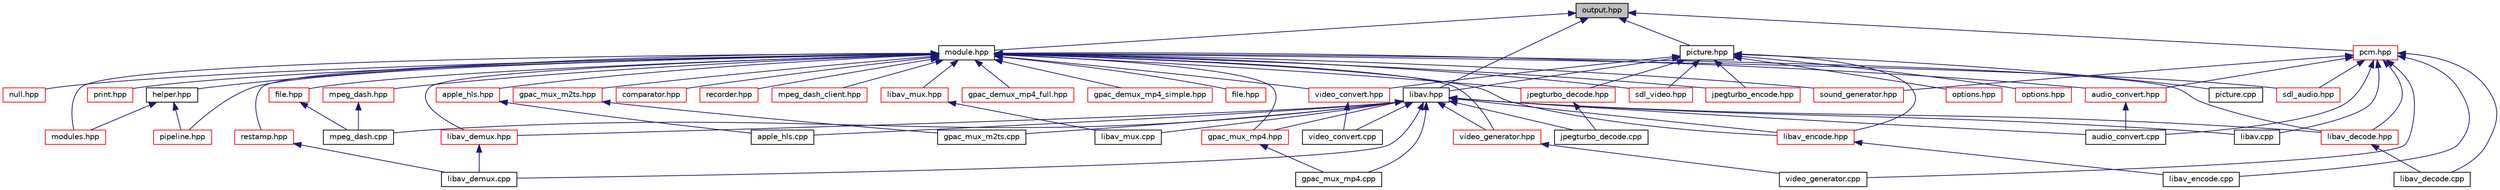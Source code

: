 digraph "output.hpp"
{
 // INTERACTIVE_SVG=YES
  edge [fontname="Helvetica",fontsize="10",labelfontname="Helvetica",labelfontsize="10"];
  node [fontname="Helvetica",fontsize="10",shape=record];
  Node1 [label="output.hpp",height=0.2,width=0.4,color="black", fillcolor="grey75", style="filled", fontcolor="black"];
  Node1 -> Node2 [dir="back",color="midnightblue",fontsize="10",style="solid",fontname="Helvetica"];
  Node2 [label="module.hpp",height=0.2,width=0.4,color="black", fillcolor="white", style="filled",URL="$module_8hpp.html"];
  Node2 -> Node3 [dir="back",color="midnightblue",fontsize="10",style="solid",fontname="Helvetica"];
  Node3 [label="pipeline.hpp",height=0.2,width=0.4,color="red", fillcolor="white", style="filled",URL="$pipeline_8hpp.html"];
  Node2 -> Node4 [dir="back",color="midnightblue",fontsize="10",style="solid",fontname="Helvetica"];
  Node4 [label="helper.hpp",height=0.2,width=0.4,color="black", fillcolor="white", style="filled",URL="$lib__modules_2utils_2helper_8hpp.html"];
  Node4 -> Node3 [dir="back",color="midnightblue",fontsize="10",style="solid",fontname="Helvetica"];
  Node4 -> Node5 [dir="back",color="midnightblue",fontsize="10",style="solid",fontname="Helvetica"];
  Node5 [label="modules.hpp",height=0.2,width=0.4,color="red", fillcolor="white", style="filled",URL="$modules_8hpp.html"];
  Node2 -> Node5 [dir="back",color="midnightblue",fontsize="10",style="solid",fontname="Helvetica"];
  Node2 -> Node6 [dir="back",color="midnightblue",fontsize="10",style="solid",fontname="Helvetica"];
  Node6 [label="jpegturbo_decode.hpp",height=0.2,width=0.4,color="red", fillcolor="white", style="filled",URL="$jpegturbo__decode_8hpp.html"];
  Node6 -> Node7 [dir="back",color="midnightblue",fontsize="10",style="solid",fontname="Helvetica"];
  Node7 [label="jpegturbo_decode.cpp",height=0.2,width=0.4,color="black", fillcolor="white", style="filled",URL="$jpegturbo__decode_8cpp.html"];
  Node2 -> Node8 [dir="back",color="midnightblue",fontsize="10",style="solid",fontname="Helvetica"];
  Node8 [label="libav_decode.hpp",height=0.2,width=0.4,color="red", fillcolor="white", style="filled",URL="$libav__decode_8hpp.html"];
  Node8 -> Node9 [dir="back",color="midnightblue",fontsize="10",style="solid",fontname="Helvetica"];
  Node9 [label="libav_decode.cpp",height=0.2,width=0.4,color="black", fillcolor="white", style="filled",URL="$libav__decode_8cpp.html"];
  Node2 -> Node10 [dir="back",color="midnightblue",fontsize="10",style="solid",fontname="Helvetica"];
  Node10 [label="gpac_demux_mp4_full.hpp",height=0.2,width=0.4,color="red", fillcolor="white", style="filled",URL="$gpac__demux__mp4__full_8hpp.html"];
  Node2 -> Node11 [dir="back",color="midnightblue",fontsize="10",style="solid",fontname="Helvetica"];
  Node11 [label="gpac_demux_mp4_simple.hpp",height=0.2,width=0.4,color="red", fillcolor="white", style="filled",URL="$gpac__demux__mp4__simple_8hpp.html"];
  Node2 -> Node12 [dir="back",color="midnightblue",fontsize="10",style="solid",fontname="Helvetica"];
  Node12 [label="libav_demux.hpp",height=0.2,width=0.4,color="red", fillcolor="white", style="filled",URL="$libav__demux_8hpp.html"];
  Node12 -> Node13 [dir="back",color="midnightblue",fontsize="10",style="solid",fontname="Helvetica"];
  Node13 [label="libav_demux.cpp",height=0.2,width=0.4,color="black", fillcolor="white", style="filled",URL="$libav__demux_8cpp.html"];
  Node2 -> Node14 [dir="back",color="midnightblue",fontsize="10",style="solid",fontname="Helvetica"];
  Node14 [label="jpegturbo_encode.hpp",height=0.2,width=0.4,color="red", fillcolor="white", style="filled",URL="$jpegturbo__encode_8hpp.html"];
  Node2 -> Node15 [dir="back",color="midnightblue",fontsize="10",style="solid",fontname="Helvetica"];
  Node15 [label="libav_encode.hpp",height=0.2,width=0.4,color="red", fillcolor="white", style="filled",URL="$libav__encode_8hpp.html"];
  Node15 -> Node16 [dir="back",color="midnightblue",fontsize="10",style="solid",fontname="Helvetica"];
  Node16 [label="libav_encode.cpp",height=0.2,width=0.4,color="black", fillcolor="white", style="filled",URL="$libav__encode_8cpp.html"];
  Node2 -> Node17 [dir="back",color="midnightblue",fontsize="10",style="solid",fontname="Helvetica"];
  Node17 [label="file.hpp",height=0.2,width=0.4,color="red", fillcolor="white", style="filled",URL="$in_2file_8hpp.html"];
  Node2 -> Node18 [dir="back",color="midnightblue",fontsize="10",style="solid",fontname="Helvetica"];
  Node18 [label="sound_generator.hpp",height=0.2,width=0.4,color="red", fillcolor="white", style="filled",URL="$sound__generator_8hpp.html"];
  Node2 -> Node19 [dir="back",color="midnightblue",fontsize="10",style="solid",fontname="Helvetica"];
  Node19 [label="video_generator.hpp",height=0.2,width=0.4,color="red", fillcolor="white", style="filled",URL="$video__generator_8hpp.html"];
  Node19 -> Node20 [dir="back",color="midnightblue",fontsize="10",style="solid",fontname="Helvetica"];
  Node20 [label="video_generator.cpp",height=0.2,width=0.4,color="black", fillcolor="white", style="filled",URL="$video__generator_8cpp.html"];
  Node2 -> Node21 [dir="back",color="midnightblue",fontsize="10",style="solid",fontname="Helvetica"];
  Node21 [label="gpac_mux_m2ts.hpp",height=0.2,width=0.4,color="red", fillcolor="white", style="filled",URL="$gpac__mux__m2ts_8hpp.html"];
  Node21 -> Node22 [dir="back",color="midnightblue",fontsize="10",style="solid",fontname="Helvetica"];
  Node22 [label="gpac_mux_m2ts.cpp",height=0.2,width=0.4,color="black", fillcolor="white", style="filled",URL="$gpac__mux__m2ts_8cpp.html"];
  Node2 -> Node23 [dir="back",color="midnightblue",fontsize="10",style="solid",fontname="Helvetica"];
  Node23 [label="gpac_mux_mp4.hpp",height=0.2,width=0.4,color="red", fillcolor="white", style="filled",URL="$gpac__mux__mp4_8hpp.html"];
  Node23 -> Node24 [dir="back",color="midnightblue",fontsize="10",style="solid",fontname="Helvetica"];
  Node24 [label="gpac_mux_mp4.cpp",height=0.2,width=0.4,color="black", fillcolor="white", style="filled",URL="$gpac__mux__mp4_8cpp.html"];
  Node2 -> Node25 [dir="back",color="midnightblue",fontsize="10",style="solid",fontname="Helvetica"];
  Node25 [label="libav_mux.hpp",height=0.2,width=0.4,color="red", fillcolor="white", style="filled",URL="$libav__mux_8hpp.html"];
  Node25 -> Node26 [dir="back",color="midnightblue",fontsize="10",style="solid",fontname="Helvetica"];
  Node26 [label="libav_mux.cpp",height=0.2,width=0.4,color="black", fillcolor="white", style="filled",URL="$libav__mux_8cpp.html"];
  Node2 -> Node27 [dir="back",color="midnightblue",fontsize="10",style="solid",fontname="Helvetica"];
  Node27 [label="file.hpp",height=0.2,width=0.4,color="red", fillcolor="white", style="filled",URL="$out_2file_8hpp.html"];
  Node27 -> Node28 [dir="back",color="midnightblue",fontsize="10",style="solid",fontname="Helvetica"];
  Node28 [label="mpeg_dash.cpp",height=0.2,width=0.4,color="black", fillcolor="white", style="filled",URL="$mpeg__dash_8cpp.html"];
  Node2 -> Node29 [dir="back",color="midnightblue",fontsize="10",style="solid",fontname="Helvetica"];
  Node29 [label="null.hpp",height=0.2,width=0.4,color="red", fillcolor="white", style="filled",URL="$null_8hpp.html"];
  Node2 -> Node30 [dir="back",color="midnightblue",fontsize="10",style="solid",fontname="Helvetica"];
  Node30 [label="print.hpp",height=0.2,width=0.4,color="red", fillcolor="white", style="filled",URL="$print_8hpp.html"];
  Node2 -> Node31 [dir="back",color="midnightblue",fontsize="10",style="solid",fontname="Helvetica"];
  Node31 [label="sdl_audio.hpp",height=0.2,width=0.4,color="red", fillcolor="white", style="filled",URL="$sdl__audio_8hpp.html"];
  Node2 -> Node32 [dir="back",color="midnightblue",fontsize="10",style="solid",fontname="Helvetica"];
  Node32 [label="sdl_video.hpp",height=0.2,width=0.4,color="red", fillcolor="white", style="filled",URL="$sdl__video_8hpp.html"];
  Node2 -> Node33 [dir="back",color="midnightblue",fontsize="10",style="solid",fontname="Helvetica"];
  Node33 [label="apple_hls.hpp",height=0.2,width=0.4,color="red", fillcolor="white", style="filled",URL="$apple__hls_8hpp.html"];
  Node33 -> Node34 [dir="back",color="midnightblue",fontsize="10",style="solid",fontname="Helvetica"];
  Node34 [label="apple_hls.cpp",height=0.2,width=0.4,color="black", fillcolor="white", style="filled",URL="$apple__hls_8cpp.html"];
  Node2 -> Node35 [dir="back",color="midnightblue",fontsize="10",style="solid",fontname="Helvetica"];
  Node35 [label="mpeg_dash.hpp",height=0.2,width=0.4,color="red", fillcolor="white", style="filled",URL="$mpeg__dash_8hpp.html"];
  Node35 -> Node28 [dir="back",color="midnightblue",fontsize="10",style="solid",fontname="Helvetica"];
  Node2 -> Node36 [dir="back",color="midnightblue",fontsize="10",style="solid",fontname="Helvetica"];
  Node36 [label="audio_convert.hpp",height=0.2,width=0.4,color="red", fillcolor="white", style="filled",URL="$audio__convert_8hpp.html"];
  Node36 -> Node37 [dir="back",color="midnightblue",fontsize="10",style="solid",fontname="Helvetica"];
  Node37 [label="audio_convert.cpp",height=0.2,width=0.4,color="black", fillcolor="white", style="filled",URL="$audio__convert_8cpp.html"];
  Node2 -> Node38 [dir="back",color="midnightblue",fontsize="10",style="solid",fontname="Helvetica"];
  Node38 [label="restamp.hpp",height=0.2,width=0.4,color="red", fillcolor="white", style="filled",URL="$restamp_8hpp.html"];
  Node38 -> Node13 [dir="back",color="midnightblue",fontsize="10",style="solid",fontname="Helvetica"];
  Node2 -> Node39 [dir="back",color="midnightblue",fontsize="10",style="solid",fontname="Helvetica"];
  Node39 [label="video_convert.hpp",height=0.2,width=0.4,color="red", fillcolor="white", style="filled",URL="$video__convert_8hpp.html"];
  Node39 -> Node40 [dir="back",color="midnightblue",fontsize="10",style="solid",fontname="Helvetica"];
  Node40 [label="video_convert.cpp",height=0.2,width=0.4,color="black", fillcolor="white", style="filled",URL="$video__convert_8cpp.html"];
  Node2 -> Node41 [dir="back",color="midnightblue",fontsize="10",style="solid",fontname="Helvetica"];
  Node41 [label="comparator.hpp",height=0.2,width=0.4,color="red", fillcolor="white", style="filled",URL="$comparator_8hpp.html"];
  Node2 -> Node42 [dir="back",color="midnightblue",fontsize="10",style="solid",fontname="Helvetica"];
  Node42 [label="recorder.hpp",height=0.2,width=0.4,color="red", fillcolor="white", style="filled",URL="$recorder_8hpp.html"];
  Node2 -> Node43 [dir="back",color="midnightblue",fontsize="10",style="solid",fontname="Helvetica"];
  Node43 [label="mpeg_dash_client.hpp",height=0.2,width=0.4,color="red", fillcolor="white", style="filled",URL="$mpeg__dash__client_8hpp.html"];
  Node1 -> Node44 [dir="back",color="midnightblue",fontsize="10",style="solid",fontname="Helvetica"];
  Node44 [label="picture.hpp",height=0.2,width=0.4,color="black", fillcolor="white", style="filled",URL="$picture_8hpp.html"];
  Node44 -> Node45 [dir="back",color="midnightblue",fontsize="10",style="solid",fontname="Helvetica"];
  Node45 [label="options.hpp",height=0.2,width=0.4,color="red", fillcolor="white", style="filled",URL="$dashcastx_2options_8hpp.html"];
  Node44 -> Node6 [dir="back",color="midnightblue",fontsize="10",style="solid",fontname="Helvetica"];
  Node44 -> Node46 [dir="back",color="midnightblue",fontsize="10",style="solid",fontname="Helvetica"];
  Node46 [label="libav.hpp",height=0.2,width=0.4,color="black", fillcolor="white", style="filled",URL="$libav_8hpp.html"];
  Node46 -> Node8 [dir="back",color="midnightblue",fontsize="10",style="solid",fontname="Helvetica"];
  Node46 -> Node12 [dir="back",color="midnightblue",fontsize="10",style="solid",fontname="Helvetica"];
  Node46 -> Node15 [dir="back",color="midnightblue",fontsize="10",style="solid",fontname="Helvetica"];
  Node46 -> Node19 [dir="back",color="midnightblue",fontsize="10",style="solid",fontname="Helvetica"];
  Node46 -> Node23 [dir="back",color="midnightblue",fontsize="10",style="solid",fontname="Helvetica"];
  Node46 -> Node47 [dir="back",color="midnightblue",fontsize="10",style="solid",fontname="Helvetica"];
  Node47 [label="libav.cpp",height=0.2,width=0.4,color="black", fillcolor="white", style="filled",URL="$libav_8cpp.html"];
  Node46 -> Node7 [dir="back",color="midnightblue",fontsize="10",style="solid",fontname="Helvetica"];
  Node46 -> Node13 [dir="back",color="midnightblue",fontsize="10",style="solid",fontname="Helvetica"];
  Node46 -> Node22 [dir="back",color="midnightblue",fontsize="10",style="solid",fontname="Helvetica"];
  Node46 -> Node24 [dir="back",color="midnightblue",fontsize="10",style="solid",fontname="Helvetica"];
  Node46 -> Node26 [dir="back",color="midnightblue",fontsize="10",style="solid",fontname="Helvetica"];
  Node46 -> Node34 [dir="back",color="midnightblue",fontsize="10",style="solid",fontname="Helvetica"];
  Node46 -> Node28 [dir="back",color="midnightblue",fontsize="10",style="solid",fontname="Helvetica"];
  Node46 -> Node37 [dir="back",color="midnightblue",fontsize="10",style="solid",fontname="Helvetica"];
  Node46 -> Node40 [dir="back",color="midnightblue",fontsize="10",style="solid",fontname="Helvetica"];
  Node44 -> Node14 [dir="back",color="midnightblue",fontsize="10",style="solid",fontname="Helvetica"];
  Node44 -> Node15 [dir="back",color="midnightblue",fontsize="10",style="solid",fontname="Helvetica"];
  Node44 -> Node32 [dir="back",color="midnightblue",fontsize="10",style="solid",fontname="Helvetica"];
  Node44 -> Node39 [dir="back",color="midnightblue",fontsize="10",style="solid",fontname="Helvetica"];
  Node44 -> Node48 [dir="back",color="midnightblue",fontsize="10",style="solid",fontname="Helvetica"];
  Node48 [label="options.hpp",height=0.2,width=0.4,color="red", fillcolor="white", style="filled",URL="$dashclient_2options_8hpp.html"];
  Node44 -> Node49 [dir="back",color="midnightblue",fontsize="10",style="solid",fontname="Helvetica"];
  Node49 [label="picture.cpp",height=0.2,width=0.4,color="black", fillcolor="white", style="filled",URL="$picture_8cpp.html"];
  Node1 -> Node46 [dir="back",color="midnightblue",fontsize="10",style="solid",fontname="Helvetica"];
  Node1 -> Node50 [dir="back",color="midnightblue",fontsize="10",style="solid",fontname="Helvetica"];
  Node50 [label="pcm.hpp",height=0.2,width=0.4,color="red", fillcolor="white", style="filled",URL="$pcm_8hpp.html"];
  Node50 -> Node8 [dir="back",color="midnightblue",fontsize="10",style="solid",fontname="Helvetica"];
  Node50 -> Node18 [dir="back",color="midnightblue",fontsize="10",style="solid",fontname="Helvetica"];
  Node50 -> Node31 [dir="back",color="midnightblue",fontsize="10",style="solid",fontname="Helvetica"];
  Node50 -> Node36 [dir="back",color="midnightblue",fontsize="10",style="solid",fontname="Helvetica"];
  Node50 -> Node47 [dir="back",color="midnightblue",fontsize="10",style="solid",fontname="Helvetica"];
  Node50 -> Node9 [dir="back",color="midnightblue",fontsize="10",style="solid",fontname="Helvetica"];
  Node50 -> Node16 [dir="back",color="midnightblue",fontsize="10",style="solid",fontname="Helvetica"];
  Node50 -> Node20 [dir="back",color="midnightblue",fontsize="10",style="solid",fontname="Helvetica"];
  Node50 -> Node37 [dir="back",color="midnightblue",fontsize="10",style="solid",fontname="Helvetica"];
}
